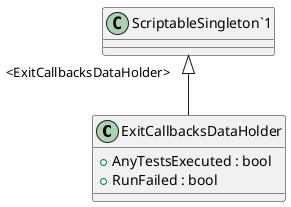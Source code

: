 @startuml
class ExitCallbacksDataHolder {
    + AnyTestsExecuted : bool
    + RunFailed : bool
}
"ScriptableSingleton`1" "<ExitCallbacksDataHolder>" <|-- ExitCallbacksDataHolder
@enduml

